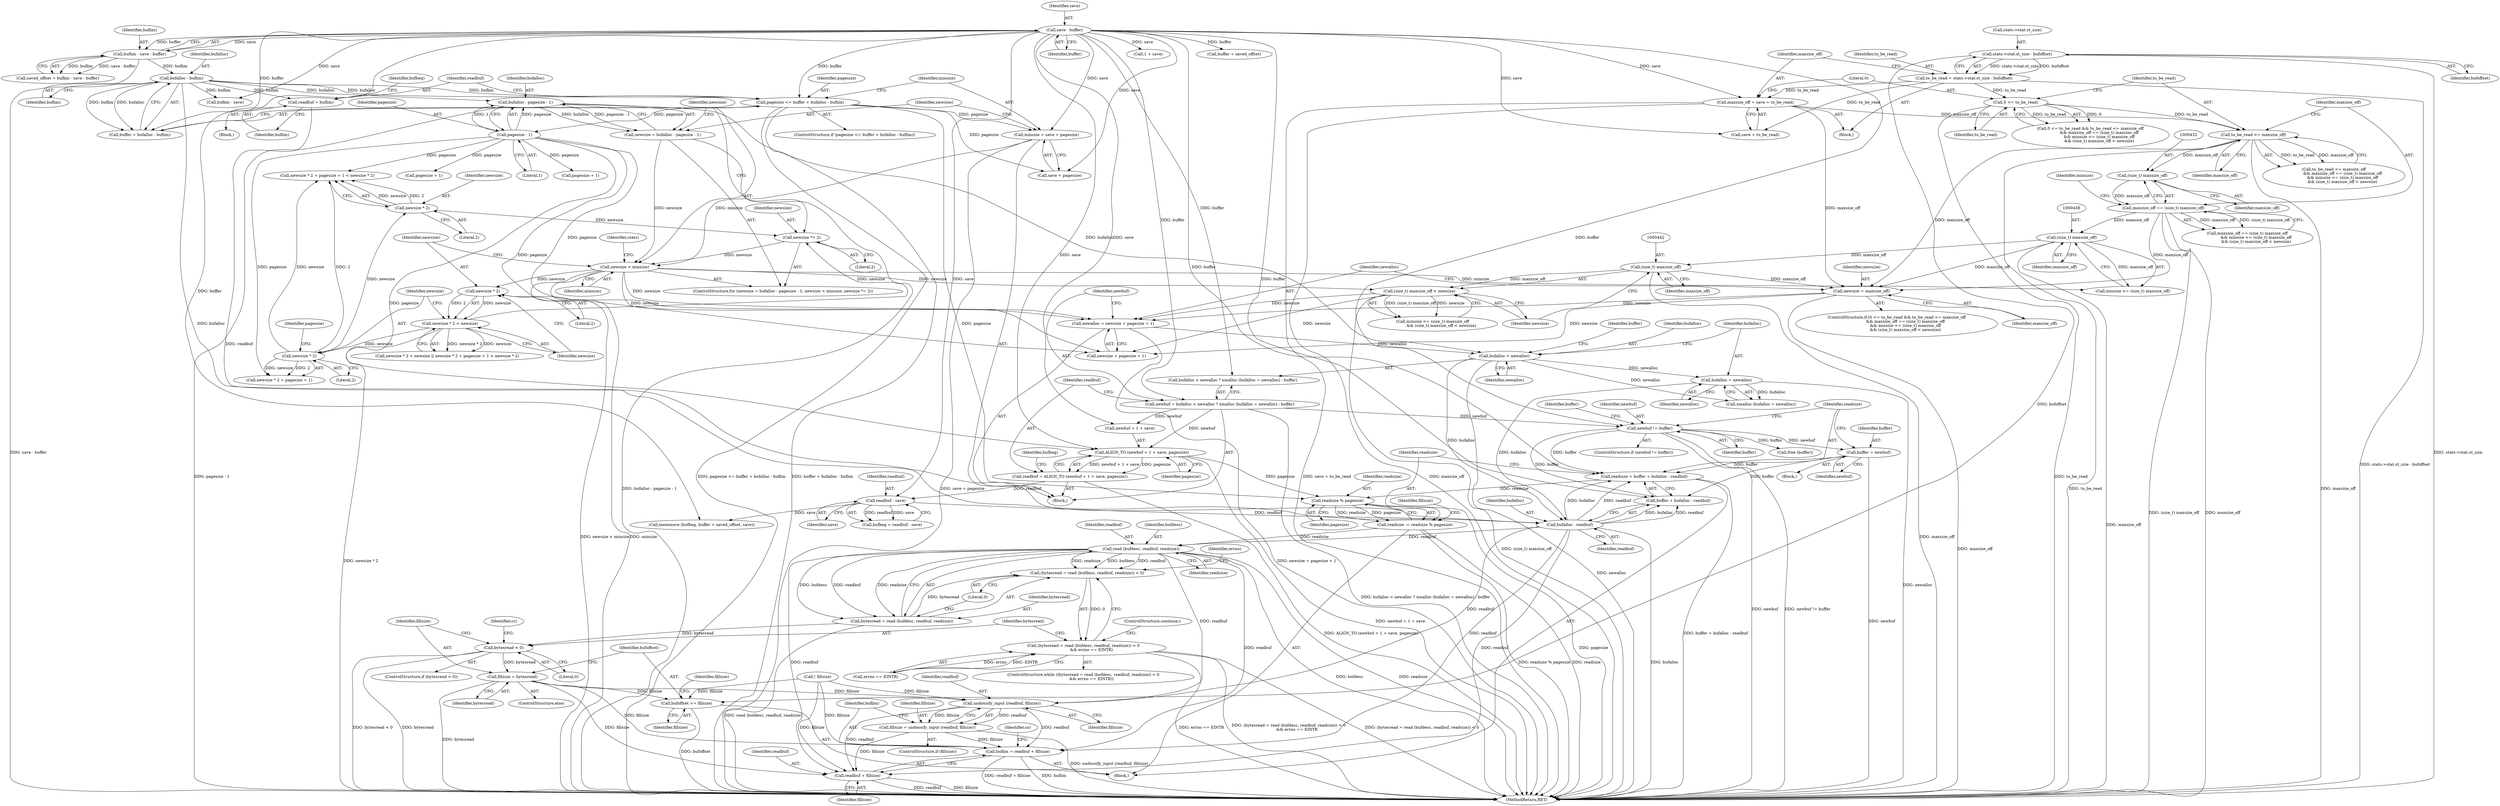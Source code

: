 digraph "0_savannah_8fcf61523644df42e1905c81bed26838e0b04f91@API" {
"1000511" [label="(Call,readsize % pagesize)"];
"1000502" [label="(Call,readsize = buffer + bufalloc - readbuf)"];
"1000499" [label="(Call,buffer = newbuf)"];
"1000493" [label="(Call,newbuf != buffer)"];
"1000455" [label="(Call,newbuf = bufalloc < newalloc ? xmalloc (bufalloc = newalloc) : buffer)"];
"1000331" [label="(Call,save - buffer)"];
"1000506" [label="(Call,bufalloc - readbuf)"];
"1000458" [label="(Call,bufalloc < newalloc)"];
"1000365" [label="(Call,bufalloc - pagesize - 1)"];
"1000339" [label="(Call,bufalloc - buflim)"];
"1000329" [label="(Call,buflim - save - buffer)"];
"1000367" [label="(Call,pagesize - 1)"];
"1000335" [label="(Call,pagesize <= buffer + bufalloc - buflim)"];
"1000448" [label="(Call,newalloc = newsize + pagesize + 1)"];
"1000445" [label="(Call,newsize = maxsize_off)"];
"1000425" [label="(Call,to_be_read <= maxsize_off)"];
"1000421" [label="(Call,0 <= to_be_read)"];
"1000404" [label="(Call,to_be_read = stats->stat.st_size - bufoffset)"];
"1000406" [label="(Call,stats->stat.st_size - bufoffset)"];
"1000414" [label="(Call,maxsize_off = save + to_be_read)"];
"1000441" [label="(Call,(size_t) maxsize_off)"];
"1000437" [label="(Call,(size_t) maxsize_off)"];
"1000429" [label="(Call,maxsize_off == (size_t) maxsize_off)"];
"1000431" [label="(Call,(size_t) maxsize_off)"];
"1000440" [label="(Call,(size_t) maxsize_off < newsize)"];
"1000370" [label="(Call,newsize < minsize)"];
"1000363" [label="(Call,newsize = bufalloc - pagesize - 1)"];
"1000373" [label="(Call,newsize *= 2)"];
"1000391" [label="(Call,newsize * 2)"];
"1000385" [label="(Call,newsize * 2)"];
"1000378" [label="(Call,newsize * 2 < newsize)"];
"1000379" [label="(Call,newsize * 2)"];
"1000354" [label="(Call,minsize = save + pagesize)"];
"1000462" [label="(Call,bufalloc = newalloc)"];
"1000343" [label="(Call,readbuf = buflim)"];
"1000477" [label="(Call,readbuf - save)"];
"1000466" [label="(Call,readbuf = ALIGN_TO (newbuf + 1 + save, pagesize))"];
"1000468" [label="(Call,ALIGN_TO (newbuf + 1 + save, pagesize))"];
"1000509" [label="(Call,readsize -= readsize % pagesize)"];
"1000524" [label="(Call,read (bufdesc, readbuf, readsize))"];
"1000521" [label="(Call,(bytesread = read (bufdesc, readbuf, readsize)) < 0)"];
"1000520" [label="(Call,(bytesread = read (bufdesc, readbuf, readsize)) < 0\n             && errno == EINTR)"];
"1000522" [label="(Call,bytesread = read (bufdesc, readbuf, readsize))"];
"1000534" [label="(Call,bytesread < 0)"];
"1000541" [label="(Call,fillsize = bytesread)"];
"1000544" [label="(Call,bufoffset += fillsize)"];
"1000551" [label="(Call,undossify_input (readbuf, fillsize))"];
"1000549" [label="(Call,fillsize = undossify_input (readbuf, fillsize))"];
"1000554" [label="(Call,buflim = readbuf + fillsize)"];
"1000556" [label="(Call,readbuf + fillsize)"];
"1000510" [label="(Identifier,readsize)"];
"1000494" [label="(Identifier,newbuf)"];
"1001415" [label="(MethodReturn,RET)"];
"1000333" [label="(Identifier,buffer)"];
"1000416" [label="(Call,save + to_be_read)"];
"1000427" [label="(Identifier,maxsize_off)"];
"1000540" [label="(ControlStructure,else)"];
"1000524" [label="(Call,read (bufdesc, readbuf, readsize))"];
"1000384" [label="(Call,newsize * 2 + pagesize + 1)"];
"1000440" [label="(Call,(size_t) maxsize_off < newsize)"];
"1000479" [label="(Identifier,save)"];
"1000434" [label="(Call,minsize <= (size_t) maxsize_off\n              && (size_t) maxsize_off < newsize)"];
"1000509" [label="(Call,readsize -= readsize % pagesize)"];
"1000420" [label="(Call,0 <= to_be_read && to_be_read <= maxsize_off\n              && maxsize_off == (size_t) maxsize_off\n              && minsize <= (size_t) maxsize_off\n              && (size_t) maxsize_off < newsize)"];
"1000520" [label="(Call,(bytesread = read (bufdesc, readbuf, readsize)) < 0\n             && errno == EINTR)"];
"1000337" [label="(Call,buffer + bufalloc - buflim)"];
"1000502" [label="(Call,readsize = buffer + bufalloc - readbuf)"];
"1000449" [label="(Identifier,newalloc)"];
"1000348" [label="(Call,buflim - save)"];
"1000354" [label="(Call,minsize = save + pagesize)"];
"1000461" [label="(Call,xmalloc (bufalloc = newalloc))"];
"1000343" [label="(Call,readbuf = buflim)"];
"1000549" [label="(Call,fillsize = undossify_input (readbuf, fillsize))"];
"1000374" [label="(Identifier,newsize)"];
"1000556" [label="(Call,readbuf + fillsize)"];
"1000496" [label="(Block,)"];
"1000344" [label="(Identifier,readbuf)"];
"1000441" [label="(Call,(size_t) maxsize_off)"];
"1000506" [label="(Call,bufalloc - readbuf)"];
"1000557" [label="(Identifier,readbuf)"];
"1000421" [label="(Call,0 <= to_be_read)"];
"1000382" [label="(Identifier,newsize)"];
"1000546" [label="(Identifier,fillsize)"];
"1000467" [label="(Identifier,readbuf)"];
"1000515" [label="(Call,! fillsize)"];
"1000436" [label="(Identifier,minsize)"];
"1000495" [label="(Identifier,buffer)"];
"1000402" [label="(Block,)"];
"1000443" [label="(Identifier,maxsize_off)"];
"1000545" [label="(Identifier,bufoffset)"];
"1000428" [label="(Call,maxsize_off == (size_t) maxsize_off\n              && minsize <= (size_t) maxsize_off\n              && (size_t) maxsize_off < newsize)"];
"1000352" [label="(Block,)"];
"1000535" [label="(Identifier,bytesread)"];
"1000425" [label="(Call,to_be_read <= maxsize_off)"];
"1000392" [label="(Identifier,newsize)"];
"1000375" [label="(Literal,2)"];
"1000437" [label="(Call,(size_t) maxsize_off)"];
"1000422" [label="(Literal,0)"];
"1000369" [label="(Literal,1)"];
"1000385" [label="(Call,newsize * 2)"];
"1000560" [label="(Identifier,cc)"];
"1000459" [label="(Identifier,bufalloc)"];
"1000493" [label="(Call,newbuf != buffer)"];
"1000512" [label="(Identifier,readsize)"];
"1000471" [label="(Call,1 + save)"];
"1000405" [label="(Identifier,to_be_read)"];
"1000332" [label="(Identifier,save)"];
"1000511" [label="(Call,readsize % pagesize)"];
"1000477" [label="(Call,readbuf - save)"];
"1000528" [label="(Literal,0)"];
"1000497" [label="(Call,free (buffer))"];
"1000339" [label="(Call,bufalloc - buflim)"];
"1000500" [label="(Identifier,buffer)"];
"1000356" [label="(Call,save + pagesize)"];
"1000370" [label="(Call,newsize < minsize)"];
"1000530" [label="(Identifier,errno)"];
"1000522" [label="(Call,bytesread = read (bufdesc, readbuf, readsize))"];
"1000387" [label="(Literal,2)"];
"1000521" [label="(Call,(bytesread = read (bufdesc, readbuf, readsize)) < 0)"];
"1000501" [label="(Identifier,newbuf)"];
"1000423" [label="(Identifier,to_be_read)"];
"1000330" [label="(Identifier,buflim)"];
"1000455" [label="(Call,newbuf = bufalloc < newalloc ? xmalloc (bufalloc = newalloc) : buffer)"];
"1000388" [label="(Call,pagesize + 1)"];
"1000447" [label="(Identifier,maxsize_off)"];
"1000538" [label="(Identifier,cc)"];
"1000373" [label="(Call,newsize *= 2)"];
"1000468" [label="(Call,ALIGN_TO (newbuf + 1 + save, pagesize))"];
"1000377" [label="(Call,newsize * 2 < newsize || newsize * 2 + pagesize + 1 < newsize * 2)"];
"1000533" [label="(ControlStructure,if (bytesread < 0))"];
"1000426" [label="(Identifier,to_be_read)"];
"1000368" [label="(Identifier,pagesize)"];
"1000523" [label="(Identifier,bytesread)"];
"1000345" [label="(Identifier,buflim)"];
"1000386" [label="(Identifier,newsize)"];
"1000362" [label="(ControlStructure,for (newsize = bufalloc - pagesize - 1; newsize < minsize; newsize *= 2))"];
"1000399" [label="(Identifier,stats)"];
"1000347" [label="(Identifier,bufbeg)"];
"1000460" [label="(Identifier,newalloc)"];
"1000335" [label="(Call,pagesize <= buffer + bufalloc - buflim)"];
"1000424" [label="(Call,to_be_read <= maxsize_off\n              && maxsize_off == (size_t) maxsize_off\n              && minsize <= (size_t) maxsize_off\n              && (size_t) maxsize_off < newsize)"];
"1000336" [label="(Identifier,pagesize)"];
"1000547" [label="(ControlStructure,if (fillsize))"];
"1000534" [label="(Call,bytesread < 0)"];
"1000433" [label="(Identifier,maxsize_off)"];
"1000381" [label="(Literal,2)"];
"1000342" [label="(Block,)"];
"1000552" [label="(Identifier,readbuf)"];
"1000367" [label="(Call,pagesize - 1)"];
"1000315" [label="(Block,)"];
"1000463" [label="(Identifier,bufalloc)"];
"1000431" [label="(Call,(size_t) maxsize_off)"];
"1000503" [label="(Identifier,readsize)"];
"1000508" [label="(Identifier,readbuf)"];
"1000476" [label="(Identifier,bufbeg)"];
"1000407" [label="(Call,stats->stat.st_size)"];
"1000555" [label="(Identifier,buflim)"];
"1000366" [label="(Identifier,bufalloc)"];
"1000548" [label="(Identifier,fillsize)"];
"1000355" [label="(Identifier,minsize)"];
"1000456" [label="(Identifier,newbuf)"];
"1000393" [label="(Literal,2)"];
"1000334" [label="(ControlStructure,if (pagesize <= buffer + bufalloc - buflim))"];
"1000389" [label="(Identifier,pagesize)"];
"1000558" [label="(Identifier,fillsize)"];
"1000444" [label="(Identifier,newsize)"];
"1000457" [label="(Call,bufalloc < newalloc ? xmalloc (bufalloc = newalloc) : buffer)"];
"1000480" [label="(Call,memmove (bufbeg, buffer + saved_offset, save))"];
"1000462" [label="(Call,bufalloc = newalloc)"];
"1000341" [label="(Identifier,buflim)"];
"1000529" [label="(Call,errno == EINTR)"];
"1000412" [label="(Identifier,bufoffset)"];
"1000465" [label="(Identifier,buffer)"];
"1000475" [label="(Call,bufbeg = readbuf - save)"];
"1000526" [label="(Identifier,readbuf)"];
"1000448" [label="(Call,newalloc = newsize + pagesize + 1)"];
"1000541" [label="(Call,fillsize = bytesread)"];
"1000543" [label="(Identifier,bytesread)"];
"1000430" [label="(Identifier,maxsize_off)"];
"1000391" [label="(Call,newsize * 2)"];
"1000450" [label="(Call,newsize + pagesize + 1)"];
"1000527" [label="(Identifier,readsize)"];
"1000513" [label="(Identifier,pagesize)"];
"1000532" [label="(ControlStructure,continue;)"];
"1000466" [label="(Call,readbuf = ALIGN_TO (newbuf + 1 + save, pagesize))"];
"1000525" [label="(Identifier,bufdesc)"];
"1000364" [label="(Identifier,newsize)"];
"1000458" [label="(Call,bufalloc < newalloc)"];
"1000446" [label="(Identifier,newsize)"];
"1000331" [label="(Call,save - buffer)"];
"1000429" [label="(Call,maxsize_off == (size_t) maxsize_off)"];
"1000365" [label="(Call,bufalloc - pagesize - 1)"];
"1000482" [label="(Call,buffer + saved_offset)"];
"1000379" [label="(Call,newsize * 2)"];
"1000498" [label="(Identifier,buffer)"];
"1000435" [label="(Call,minsize <= (size_t) maxsize_off)"];
"1000329" [label="(Call,buflim - save - buffer)"];
"1000544" [label="(Call,bufoffset += fillsize)"];
"1000553" [label="(Identifier,fillsize)"];
"1000550" [label="(Identifier,fillsize)"];
"1000536" [label="(Literal,0)"];
"1000372" [label="(Identifier,minsize)"];
"1000406" [label="(Call,stats->stat.st_size - bufoffset)"];
"1000492" [label="(ControlStructure,if (newbuf != buffer))"];
"1000499" [label="(Call,buffer = newbuf)"];
"1000519" [label="(ControlStructure,while ((bytesread = read (bufdesc, readbuf, readsize)) < 0\n             && errno == EINTR))"];
"1000340" [label="(Identifier,bufalloc)"];
"1000507" [label="(Identifier,bufalloc)"];
"1000445" [label="(Call,newsize = maxsize_off)"];
"1000504" [label="(Call,buffer + bufalloc - readbuf)"];
"1000439" [label="(Identifier,maxsize_off)"];
"1000554" [label="(Call,buflim = readbuf + fillsize)"];
"1000404" [label="(Call,to_be_read = stats->stat.st_size - bufoffset)"];
"1000551" [label="(Call,undossify_input (readbuf, fillsize))"];
"1000469" [label="(Call,newbuf + 1 + save)"];
"1000452" [label="(Call,pagesize + 1)"];
"1000542" [label="(Identifier,fillsize)"];
"1000363" [label="(Call,newsize = bufalloc - pagesize - 1)"];
"1000371" [label="(Identifier,newsize)"];
"1000378" [label="(Call,newsize * 2 < newsize)"];
"1000464" [label="(Identifier,newalloc)"];
"1000380" [label="(Identifier,newsize)"];
"1000478" [label="(Identifier,readbuf)"];
"1000516" [label="(Identifier,fillsize)"];
"1000383" [label="(Call,newsize * 2 + pagesize + 1 < newsize * 2)"];
"1000327" [label="(Call,saved_offset = buflim - save - buffer)"];
"1000474" [label="(Identifier,pagesize)"];
"1000415" [label="(Identifier,maxsize_off)"];
"1000419" [label="(ControlStructure,if (0 <= to_be_read && to_be_read <= maxsize_off\n              && maxsize_off == (size_t) maxsize_off\n              && minsize <= (size_t) maxsize_off\n              && (size_t) maxsize_off < newsize))"];
"1000414" [label="(Call,maxsize_off = save + to_be_read)"];
"1000511" -> "1000509"  [label="AST: "];
"1000511" -> "1000513"  [label="CFG: "];
"1000512" -> "1000511"  [label="AST: "];
"1000513" -> "1000511"  [label="AST: "];
"1000509" -> "1000511"  [label="CFG: "];
"1000511" -> "1001415"  [label="DDG: pagesize"];
"1000511" -> "1000509"  [label="DDG: readsize"];
"1000511" -> "1000509"  [label="DDG: pagesize"];
"1000502" -> "1000511"  [label="DDG: readsize"];
"1000335" -> "1000511"  [label="DDG: pagesize"];
"1000468" -> "1000511"  [label="DDG: pagesize"];
"1000502" -> "1000315"  [label="AST: "];
"1000502" -> "1000504"  [label="CFG: "];
"1000503" -> "1000502"  [label="AST: "];
"1000504" -> "1000502"  [label="AST: "];
"1000510" -> "1000502"  [label="CFG: "];
"1000502" -> "1001415"  [label="DDG: buffer + bufalloc - readbuf"];
"1000499" -> "1000502"  [label="DDG: buffer"];
"1000493" -> "1000502"  [label="DDG: buffer"];
"1000331" -> "1000502"  [label="DDG: buffer"];
"1000506" -> "1000502"  [label="DDG: bufalloc"];
"1000506" -> "1000502"  [label="DDG: readbuf"];
"1000499" -> "1000496"  [label="AST: "];
"1000499" -> "1000501"  [label="CFG: "];
"1000500" -> "1000499"  [label="AST: "];
"1000501" -> "1000499"  [label="AST: "];
"1000503" -> "1000499"  [label="CFG: "];
"1000499" -> "1001415"  [label="DDG: newbuf"];
"1000493" -> "1000499"  [label="DDG: newbuf"];
"1000499" -> "1000504"  [label="DDG: buffer"];
"1000493" -> "1000492"  [label="AST: "];
"1000493" -> "1000495"  [label="CFG: "];
"1000494" -> "1000493"  [label="AST: "];
"1000495" -> "1000493"  [label="AST: "];
"1000498" -> "1000493"  [label="CFG: "];
"1000503" -> "1000493"  [label="CFG: "];
"1000493" -> "1001415"  [label="DDG: newbuf"];
"1000493" -> "1001415"  [label="DDG: newbuf != buffer"];
"1000455" -> "1000493"  [label="DDG: newbuf"];
"1000331" -> "1000493"  [label="DDG: buffer"];
"1000493" -> "1000497"  [label="DDG: buffer"];
"1000493" -> "1000504"  [label="DDG: buffer"];
"1000455" -> "1000352"  [label="AST: "];
"1000455" -> "1000457"  [label="CFG: "];
"1000456" -> "1000455"  [label="AST: "];
"1000457" -> "1000455"  [label="AST: "];
"1000467" -> "1000455"  [label="CFG: "];
"1000455" -> "1001415"  [label="DDG: bufalloc < newalloc ? xmalloc (bufalloc = newalloc) : buffer"];
"1000331" -> "1000455"  [label="DDG: buffer"];
"1000455" -> "1000468"  [label="DDG: newbuf"];
"1000455" -> "1000469"  [label="DDG: newbuf"];
"1000331" -> "1000329"  [label="AST: "];
"1000331" -> "1000333"  [label="CFG: "];
"1000332" -> "1000331"  [label="AST: "];
"1000333" -> "1000331"  [label="AST: "];
"1000329" -> "1000331"  [label="CFG: "];
"1000331" -> "1000329"  [label="DDG: save"];
"1000331" -> "1000329"  [label="DDG: buffer"];
"1000331" -> "1000335"  [label="DDG: buffer"];
"1000331" -> "1000337"  [label="DDG: buffer"];
"1000331" -> "1000348"  [label="DDG: save"];
"1000331" -> "1000354"  [label="DDG: save"];
"1000331" -> "1000356"  [label="DDG: save"];
"1000331" -> "1000414"  [label="DDG: save"];
"1000331" -> "1000416"  [label="DDG: save"];
"1000331" -> "1000457"  [label="DDG: buffer"];
"1000331" -> "1000468"  [label="DDG: save"];
"1000331" -> "1000469"  [label="DDG: save"];
"1000331" -> "1000471"  [label="DDG: save"];
"1000331" -> "1000477"  [label="DDG: save"];
"1000331" -> "1000480"  [label="DDG: buffer"];
"1000331" -> "1000482"  [label="DDG: buffer"];
"1000331" -> "1000504"  [label="DDG: buffer"];
"1000506" -> "1000504"  [label="AST: "];
"1000506" -> "1000508"  [label="CFG: "];
"1000507" -> "1000506"  [label="AST: "];
"1000508" -> "1000506"  [label="AST: "];
"1000504" -> "1000506"  [label="CFG: "];
"1000506" -> "1001415"  [label="DDG: bufalloc"];
"1000506" -> "1000504"  [label="DDG: bufalloc"];
"1000506" -> "1000504"  [label="DDG: readbuf"];
"1000458" -> "1000506"  [label="DDG: bufalloc"];
"1000462" -> "1000506"  [label="DDG: bufalloc"];
"1000339" -> "1000506"  [label="DDG: bufalloc"];
"1000343" -> "1000506"  [label="DDG: readbuf"];
"1000477" -> "1000506"  [label="DDG: readbuf"];
"1000506" -> "1000524"  [label="DDG: readbuf"];
"1000506" -> "1000551"  [label="DDG: readbuf"];
"1000506" -> "1000554"  [label="DDG: readbuf"];
"1000506" -> "1000556"  [label="DDG: readbuf"];
"1000458" -> "1000457"  [label="AST: "];
"1000458" -> "1000460"  [label="CFG: "];
"1000459" -> "1000458"  [label="AST: "];
"1000460" -> "1000458"  [label="AST: "];
"1000463" -> "1000458"  [label="CFG: "];
"1000465" -> "1000458"  [label="CFG: "];
"1000458" -> "1001415"  [label="DDG: newalloc"];
"1000365" -> "1000458"  [label="DDG: bufalloc"];
"1000448" -> "1000458"  [label="DDG: newalloc"];
"1000458" -> "1000461"  [label="DDG: newalloc"];
"1000458" -> "1000462"  [label="DDG: newalloc"];
"1000365" -> "1000363"  [label="AST: "];
"1000365" -> "1000367"  [label="CFG: "];
"1000366" -> "1000365"  [label="AST: "];
"1000367" -> "1000365"  [label="AST: "];
"1000363" -> "1000365"  [label="CFG: "];
"1000365" -> "1001415"  [label="DDG: pagesize - 1"];
"1000365" -> "1000363"  [label="DDG: bufalloc"];
"1000365" -> "1000363"  [label="DDG: pagesize - 1"];
"1000339" -> "1000365"  [label="DDG: bufalloc"];
"1000367" -> "1000365"  [label="DDG: pagesize"];
"1000367" -> "1000365"  [label="DDG: 1"];
"1000339" -> "1000337"  [label="AST: "];
"1000339" -> "1000341"  [label="CFG: "];
"1000340" -> "1000339"  [label="AST: "];
"1000341" -> "1000339"  [label="AST: "];
"1000337" -> "1000339"  [label="CFG: "];
"1000339" -> "1000335"  [label="DDG: bufalloc"];
"1000339" -> "1000335"  [label="DDG: buflim"];
"1000339" -> "1000337"  [label="DDG: bufalloc"];
"1000339" -> "1000337"  [label="DDG: buflim"];
"1000329" -> "1000339"  [label="DDG: buflim"];
"1000339" -> "1000343"  [label="DDG: buflim"];
"1000339" -> "1000348"  [label="DDG: buflim"];
"1000329" -> "1000327"  [label="AST: "];
"1000330" -> "1000329"  [label="AST: "];
"1000327" -> "1000329"  [label="CFG: "];
"1000329" -> "1001415"  [label="DDG: save - buffer"];
"1000329" -> "1000327"  [label="DDG: buflim"];
"1000329" -> "1000327"  [label="DDG: save - buffer"];
"1000367" -> "1000369"  [label="CFG: "];
"1000368" -> "1000367"  [label="AST: "];
"1000369" -> "1000367"  [label="AST: "];
"1000335" -> "1000367"  [label="DDG: pagesize"];
"1000367" -> "1000383"  [label="DDG: pagesize"];
"1000367" -> "1000384"  [label="DDG: pagesize"];
"1000367" -> "1000388"  [label="DDG: pagesize"];
"1000367" -> "1000448"  [label="DDG: pagesize"];
"1000367" -> "1000450"  [label="DDG: pagesize"];
"1000367" -> "1000452"  [label="DDG: pagesize"];
"1000367" -> "1000468"  [label="DDG: pagesize"];
"1000335" -> "1000334"  [label="AST: "];
"1000335" -> "1000337"  [label="CFG: "];
"1000336" -> "1000335"  [label="AST: "];
"1000337" -> "1000335"  [label="AST: "];
"1000344" -> "1000335"  [label="CFG: "];
"1000355" -> "1000335"  [label="CFG: "];
"1000335" -> "1001415"  [label="DDG: buffer + bufalloc - buflim"];
"1000335" -> "1001415"  [label="DDG: pagesize <= buffer + bufalloc - buflim"];
"1000335" -> "1000354"  [label="DDG: pagesize"];
"1000335" -> "1000356"  [label="DDG: pagesize"];
"1000448" -> "1000352"  [label="AST: "];
"1000448" -> "1000450"  [label="CFG: "];
"1000449" -> "1000448"  [label="AST: "];
"1000450" -> "1000448"  [label="AST: "];
"1000456" -> "1000448"  [label="CFG: "];
"1000448" -> "1001415"  [label="DDG: newsize + pagesize + 1"];
"1000445" -> "1000448"  [label="DDG: newsize"];
"1000440" -> "1000448"  [label="DDG: newsize"];
"1000370" -> "1000448"  [label="DDG: newsize"];
"1000445" -> "1000419"  [label="AST: "];
"1000445" -> "1000447"  [label="CFG: "];
"1000446" -> "1000445"  [label="AST: "];
"1000447" -> "1000445"  [label="AST: "];
"1000449" -> "1000445"  [label="CFG: "];
"1000445" -> "1001415"  [label="DDG: maxsize_off"];
"1000425" -> "1000445"  [label="DDG: maxsize_off"];
"1000441" -> "1000445"  [label="DDG: maxsize_off"];
"1000414" -> "1000445"  [label="DDG: maxsize_off"];
"1000429" -> "1000445"  [label="DDG: maxsize_off"];
"1000437" -> "1000445"  [label="DDG: maxsize_off"];
"1000445" -> "1000450"  [label="DDG: newsize"];
"1000425" -> "1000424"  [label="AST: "];
"1000425" -> "1000427"  [label="CFG: "];
"1000426" -> "1000425"  [label="AST: "];
"1000427" -> "1000425"  [label="AST: "];
"1000430" -> "1000425"  [label="CFG: "];
"1000424" -> "1000425"  [label="CFG: "];
"1000425" -> "1001415"  [label="DDG: maxsize_off"];
"1000425" -> "1001415"  [label="DDG: to_be_read"];
"1000425" -> "1000424"  [label="DDG: to_be_read"];
"1000425" -> "1000424"  [label="DDG: maxsize_off"];
"1000421" -> "1000425"  [label="DDG: to_be_read"];
"1000414" -> "1000425"  [label="DDG: maxsize_off"];
"1000425" -> "1000431"  [label="DDG: maxsize_off"];
"1000421" -> "1000420"  [label="AST: "];
"1000421" -> "1000423"  [label="CFG: "];
"1000422" -> "1000421"  [label="AST: "];
"1000423" -> "1000421"  [label="AST: "];
"1000426" -> "1000421"  [label="CFG: "];
"1000420" -> "1000421"  [label="CFG: "];
"1000421" -> "1001415"  [label="DDG: to_be_read"];
"1000421" -> "1000420"  [label="DDG: 0"];
"1000421" -> "1000420"  [label="DDG: to_be_read"];
"1000404" -> "1000421"  [label="DDG: to_be_read"];
"1000404" -> "1000402"  [label="AST: "];
"1000404" -> "1000406"  [label="CFG: "];
"1000405" -> "1000404"  [label="AST: "];
"1000406" -> "1000404"  [label="AST: "];
"1000415" -> "1000404"  [label="CFG: "];
"1000404" -> "1001415"  [label="DDG: stats->stat.st_size - bufoffset"];
"1000406" -> "1000404"  [label="DDG: stats->stat.st_size"];
"1000406" -> "1000404"  [label="DDG: bufoffset"];
"1000404" -> "1000414"  [label="DDG: to_be_read"];
"1000404" -> "1000416"  [label="DDG: to_be_read"];
"1000406" -> "1000412"  [label="CFG: "];
"1000407" -> "1000406"  [label="AST: "];
"1000412" -> "1000406"  [label="AST: "];
"1000406" -> "1001415"  [label="DDG: stats->stat.st_size"];
"1000406" -> "1000544"  [label="DDG: bufoffset"];
"1000414" -> "1000402"  [label="AST: "];
"1000414" -> "1000416"  [label="CFG: "];
"1000415" -> "1000414"  [label="AST: "];
"1000416" -> "1000414"  [label="AST: "];
"1000422" -> "1000414"  [label="CFG: "];
"1000414" -> "1001415"  [label="DDG: save + to_be_read"];
"1000414" -> "1001415"  [label="DDG: maxsize_off"];
"1000441" -> "1000440"  [label="AST: "];
"1000441" -> "1000443"  [label="CFG: "];
"1000442" -> "1000441"  [label="AST: "];
"1000443" -> "1000441"  [label="AST: "];
"1000444" -> "1000441"  [label="CFG: "];
"1000441" -> "1001415"  [label="DDG: maxsize_off"];
"1000441" -> "1000440"  [label="DDG: maxsize_off"];
"1000437" -> "1000441"  [label="DDG: maxsize_off"];
"1000437" -> "1000435"  [label="AST: "];
"1000437" -> "1000439"  [label="CFG: "];
"1000438" -> "1000437"  [label="AST: "];
"1000439" -> "1000437"  [label="AST: "];
"1000435" -> "1000437"  [label="CFG: "];
"1000437" -> "1001415"  [label="DDG: maxsize_off"];
"1000437" -> "1000435"  [label="DDG: maxsize_off"];
"1000429" -> "1000437"  [label="DDG: maxsize_off"];
"1000429" -> "1000428"  [label="AST: "];
"1000429" -> "1000431"  [label="CFG: "];
"1000430" -> "1000429"  [label="AST: "];
"1000431" -> "1000429"  [label="AST: "];
"1000436" -> "1000429"  [label="CFG: "];
"1000428" -> "1000429"  [label="CFG: "];
"1000429" -> "1001415"  [label="DDG: (size_t) maxsize_off"];
"1000429" -> "1001415"  [label="DDG: maxsize_off"];
"1000429" -> "1000428"  [label="DDG: maxsize_off"];
"1000429" -> "1000428"  [label="DDG: (size_t) maxsize_off"];
"1000431" -> "1000429"  [label="DDG: maxsize_off"];
"1000431" -> "1000433"  [label="CFG: "];
"1000432" -> "1000431"  [label="AST: "];
"1000433" -> "1000431"  [label="AST: "];
"1000440" -> "1000434"  [label="AST: "];
"1000440" -> "1000444"  [label="CFG: "];
"1000444" -> "1000440"  [label="AST: "];
"1000434" -> "1000440"  [label="CFG: "];
"1000440" -> "1001415"  [label="DDG: (size_t) maxsize_off"];
"1000440" -> "1000434"  [label="DDG: (size_t) maxsize_off"];
"1000440" -> "1000434"  [label="DDG: newsize"];
"1000370" -> "1000440"  [label="DDG: newsize"];
"1000440" -> "1000450"  [label="DDG: newsize"];
"1000370" -> "1000362"  [label="AST: "];
"1000370" -> "1000372"  [label="CFG: "];
"1000371" -> "1000370"  [label="AST: "];
"1000372" -> "1000370"  [label="AST: "];
"1000380" -> "1000370"  [label="CFG: "];
"1000399" -> "1000370"  [label="CFG: "];
"1000370" -> "1001415"  [label="DDG: newsize < minsize"];
"1000370" -> "1001415"  [label="DDG: minsize"];
"1000363" -> "1000370"  [label="DDG: newsize"];
"1000373" -> "1000370"  [label="DDG: newsize"];
"1000354" -> "1000370"  [label="DDG: minsize"];
"1000370" -> "1000379"  [label="DDG: newsize"];
"1000370" -> "1000435"  [label="DDG: minsize"];
"1000370" -> "1000450"  [label="DDG: newsize"];
"1000363" -> "1000362"  [label="AST: "];
"1000364" -> "1000363"  [label="AST: "];
"1000371" -> "1000363"  [label="CFG: "];
"1000363" -> "1001415"  [label="DDG: bufalloc - pagesize - 1"];
"1000373" -> "1000362"  [label="AST: "];
"1000373" -> "1000375"  [label="CFG: "];
"1000374" -> "1000373"  [label="AST: "];
"1000375" -> "1000373"  [label="AST: "];
"1000371" -> "1000373"  [label="CFG: "];
"1000391" -> "1000373"  [label="DDG: newsize"];
"1000378" -> "1000373"  [label="DDG: newsize"];
"1000391" -> "1000383"  [label="AST: "];
"1000391" -> "1000393"  [label="CFG: "];
"1000392" -> "1000391"  [label="AST: "];
"1000393" -> "1000391"  [label="AST: "];
"1000383" -> "1000391"  [label="CFG: "];
"1000391" -> "1000383"  [label="DDG: newsize"];
"1000391" -> "1000383"  [label="DDG: 2"];
"1000385" -> "1000391"  [label="DDG: newsize"];
"1000385" -> "1000384"  [label="AST: "];
"1000385" -> "1000387"  [label="CFG: "];
"1000386" -> "1000385"  [label="AST: "];
"1000387" -> "1000385"  [label="AST: "];
"1000389" -> "1000385"  [label="CFG: "];
"1000385" -> "1000383"  [label="DDG: newsize"];
"1000385" -> "1000383"  [label="DDG: 2"];
"1000385" -> "1000384"  [label="DDG: newsize"];
"1000385" -> "1000384"  [label="DDG: 2"];
"1000378" -> "1000385"  [label="DDG: newsize"];
"1000378" -> "1000377"  [label="AST: "];
"1000378" -> "1000382"  [label="CFG: "];
"1000379" -> "1000378"  [label="AST: "];
"1000382" -> "1000378"  [label="AST: "];
"1000386" -> "1000378"  [label="CFG: "];
"1000377" -> "1000378"  [label="CFG: "];
"1000378" -> "1001415"  [label="DDG: newsize * 2"];
"1000378" -> "1000377"  [label="DDG: newsize * 2"];
"1000378" -> "1000377"  [label="DDG: newsize"];
"1000379" -> "1000378"  [label="DDG: newsize"];
"1000379" -> "1000378"  [label="DDG: 2"];
"1000379" -> "1000381"  [label="CFG: "];
"1000380" -> "1000379"  [label="AST: "];
"1000381" -> "1000379"  [label="AST: "];
"1000382" -> "1000379"  [label="CFG: "];
"1000354" -> "1000352"  [label="AST: "];
"1000354" -> "1000356"  [label="CFG: "];
"1000355" -> "1000354"  [label="AST: "];
"1000356" -> "1000354"  [label="AST: "];
"1000364" -> "1000354"  [label="CFG: "];
"1000354" -> "1001415"  [label="DDG: save + pagesize"];
"1000462" -> "1000461"  [label="AST: "];
"1000462" -> "1000464"  [label="CFG: "];
"1000463" -> "1000462"  [label="AST: "];
"1000464" -> "1000462"  [label="AST: "];
"1000461" -> "1000462"  [label="CFG: "];
"1000462" -> "1001415"  [label="DDG: newalloc"];
"1000462" -> "1000461"  [label="DDG: bufalloc"];
"1000343" -> "1000342"  [label="AST: "];
"1000343" -> "1000345"  [label="CFG: "];
"1000344" -> "1000343"  [label="AST: "];
"1000345" -> "1000343"  [label="AST: "];
"1000347" -> "1000343"  [label="CFG: "];
"1000477" -> "1000475"  [label="AST: "];
"1000477" -> "1000479"  [label="CFG: "];
"1000478" -> "1000477"  [label="AST: "];
"1000479" -> "1000477"  [label="AST: "];
"1000475" -> "1000477"  [label="CFG: "];
"1000477" -> "1000475"  [label="DDG: readbuf"];
"1000477" -> "1000475"  [label="DDG: save"];
"1000466" -> "1000477"  [label="DDG: readbuf"];
"1000477" -> "1000480"  [label="DDG: save"];
"1000466" -> "1000352"  [label="AST: "];
"1000466" -> "1000468"  [label="CFG: "];
"1000467" -> "1000466"  [label="AST: "];
"1000468" -> "1000466"  [label="AST: "];
"1000476" -> "1000466"  [label="CFG: "];
"1000466" -> "1001415"  [label="DDG: ALIGN_TO (newbuf + 1 + save, pagesize)"];
"1000468" -> "1000466"  [label="DDG: newbuf + 1 + save"];
"1000468" -> "1000466"  [label="DDG: pagesize"];
"1000468" -> "1000474"  [label="CFG: "];
"1000469" -> "1000468"  [label="AST: "];
"1000474" -> "1000468"  [label="AST: "];
"1000468" -> "1001415"  [label="DDG: newbuf + 1 + save"];
"1000509" -> "1000315"  [label="AST: "];
"1000510" -> "1000509"  [label="AST: "];
"1000516" -> "1000509"  [label="CFG: "];
"1000509" -> "1001415"  [label="DDG: readsize % pagesize"];
"1000509" -> "1001415"  [label="DDG: readsize"];
"1000509" -> "1000524"  [label="DDG: readsize"];
"1000524" -> "1000522"  [label="AST: "];
"1000524" -> "1000527"  [label="CFG: "];
"1000525" -> "1000524"  [label="AST: "];
"1000526" -> "1000524"  [label="AST: "];
"1000527" -> "1000524"  [label="AST: "];
"1000522" -> "1000524"  [label="CFG: "];
"1000524" -> "1001415"  [label="DDG: bufdesc"];
"1000524" -> "1001415"  [label="DDG: readsize"];
"1000524" -> "1000521"  [label="DDG: bufdesc"];
"1000524" -> "1000521"  [label="DDG: readbuf"];
"1000524" -> "1000521"  [label="DDG: readsize"];
"1000524" -> "1000522"  [label="DDG: bufdesc"];
"1000524" -> "1000522"  [label="DDG: readbuf"];
"1000524" -> "1000522"  [label="DDG: readsize"];
"1000524" -> "1000551"  [label="DDG: readbuf"];
"1000524" -> "1000554"  [label="DDG: readbuf"];
"1000524" -> "1000556"  [label="DDG: readbuf"];
"1000521" -> "1000520"  [label="AST: "];
"1000521" -> "1000528"  [label="CFG: "];
"1000522" -> "1000521"  [label="AST: "];
"1000528" -> "1000521"  [label="AST: "];
"1000530" -> "1000521"  [label="CFG: "];
"1000520" -> "1000521"  [label="CFG: "];
"1000521" -> "1000520"  [label="DDG: 0"];
"1000522" -> "1000521"  [label="DDG: bytesread"];
"1000520" -> "1000519"  [label="AST: "];
"1000520" -> "1000529"  [label="CFG: "];
"1000529" -> "1000520"  [label="AST: "];
"1000532" -> "1000520"  [label="CFG: "];
"1000535" -> "1000520"  [label="CFG: "];
"1000520" -> "1001415"  [label="DDG: (bytesread = read (bufdesc, readbuf, readsize)) < 0\n             && errno == EINTR"];
"1000520" -> "1001415"  [label="DDG: (bytesread = read (bufdesc, readbuf, readsize)) < 0"];
"1000520" -> "1001415"  [label="DDG: errno == EINTR"];
"1000529" -> "1000520"  [label="DDG: errno"];
"1000529" -> "1000520"  [label="DDG: EINTR"];
"1000523" -> "1000522"  [label="AST: "];
"1000528" -> "1000522"  [label="CFG: "];
"1000522" -> "1001415"  [label="DDG: read (bufdesc, readbuf, readsize)"];
"1000522" -> "1000534"  [label="DDG: bytesread"];
"1000534" -> "1000533"  [label="AST: "];
"1000534" -> "1000536"  [label="CFG: "];
"1000535" -> "1000534"  [label="AST: "];
"1000536" -> "1000534"  [label="AST: "];
"1000538" -> "1000534"  [label="CFG: "];
"1000542" -> "1000534"  [label="CFG: "];
"1000534" -> "1001415"  [label="DDG: bytesread < 0"];
"1000534" -> "1001415"  [label="DDG: bytesread"];
"1000534" -> "1000541"  [label="DDG: bytesread"];
"1000541" -> "1000540"  [label="AST: "];
"1000541" -> "1000543"  [label="CFG: "];
"1000542" -> "1000541"  [label="AST: "];
"1000543" -> "1000541"  [label="AST: "];
"1000545" -> "1000541"  [label="CFG: "];
"1000541" -> "1001415"  [label="DDG: bytesread"];
"1000541" -> "1000544"  [label="DDG: fillsize"];
"1000541" -> "1000551"  [label="DDG: fillsize"];
"1000541" -> "1000554"  [label="DDG: fillsize"];
"1000541" -> "1000556"  [label="DDG: fillsize"];
"1000544" -> "1000315"  [label="AST: "];
"1000544" -> "1000546"  [label="CFG: "];
"1000545" -> "1000544"  [label="AST: "];
"1000546" -> "1000544"  [label="AST: "];
"1000548" -> "1000544"  [label="CFG: "];
"1000544" -> "1001415"  [label="DDG: bufoffset"];
"1000515" -> "1000544"  [label="DDG: fillsize"];
"1000551" -> "1000549"  [label="AST: "];
"1000551" -> "1000553"  [label="CFG: "];
"1000552" -> "1000551"  [label="AST: "];
"1000553" -> "1000551"  [label="AST: "];
"1000549" -> "1000551"  [label="CFG: "];
"1000551" -> "1000549"  [label="DDG: readbuf"];
"1000551" -> "1000549"  [label="DDG: fillsize"];
"1000515" -> "1000551"  [label="DDG: fillsize"];
"1000551" -> "1000554"  [label="DDG: readbuf"];
"1000551" -> "1000556"  [label="DDG: readbuf"];
"1000549" -> "1000547"  [label="AST: "];
"1000550" -> "1000549"  [label="AST: "];
"1000555" -> "1000549"  [label="CFG: "];
"1000549" -> "1001415"  [label="DDG: undossify_input (readbuf, fillsize)"];
"1000549" -> "1000554"  [label="DDG: fillsize"];
"1000549" -> "1000556"  [label="DDG: fillsize"];
"1000554" -> "1000315"  [label="AST: "];
"1000554" -> "1000556"  [label="CFG: "];
"1000555" -> "1000554"  [label="AST: "];
"1000556" -> "1000554"  [label="AST: "];
"1000560" -> "1000554"  [label="CFG: "];
"1000554" -> "1001415"  [label="DDG: buflim"];
"1000554" -> "1001415"  [label="DDG: readbuf + fillsize"];
"1000515" -> "1000554"  [label="DDG: fillsize"];
"1000556" -> "1000558"  [label="CFG: "];
"1000557" -> "1000556"  [label="AST: "];
"1000558" -> "1000556"  [label="AST: "];
"1000556" -> "1001415"  [label="DDG: readbuf"];
"1000556" -> "1001415"  [label="DDG: fillsize"];
"1000515" -> "1000556"  [label="DDG: fillsize"];
}
